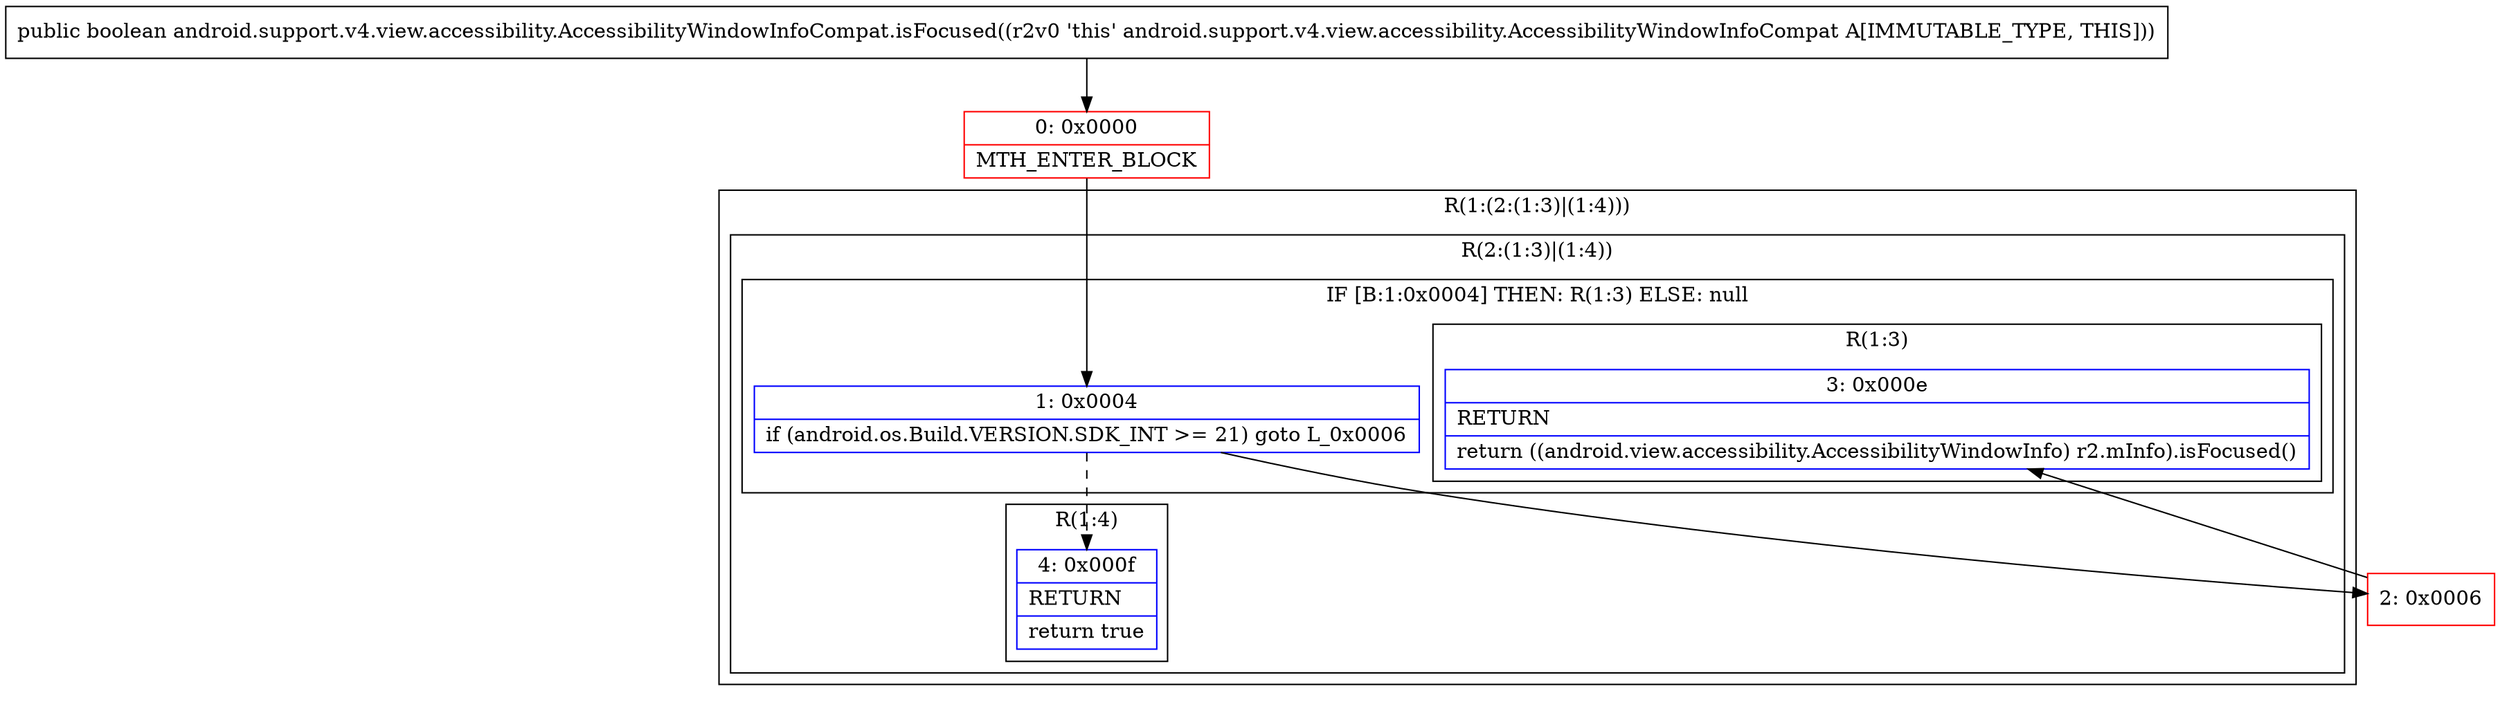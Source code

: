 digraph "CFG forandroid.support.v4.view.accessibility.AccessibilityWindowInfoCompat.isFocused()Z" {
subgraph cluster_Region_1627222742 {
label = "R(1:(2:(1:3)|(1:4)))";
node [shape=record,color=blue];
subgraph cluster_Region_1620117372 {
label = "R(2:(1:3)|(1:4))";
node [shape=record,color=blue];
subgraph cluster_IfRegion_1612606194 {
label = "IF [B:1:0x0004] THEN: R(1:3) ELSE: null";
node [shape=record,color=blue];
Node_1 [shape=record,label="{1\:\ 0x0004|if (android.os.Build.VERSION.SDK_INT \>= 21) goto L_0x0006\l}"];
subgraph cluster_Region_582755353 {
label = "R(1:3)";
node [shape=record,color=blue];
Node_3 [shape=record,label="{3\:\ 0x000e|RETURN\l|return ((android.view.accessibility.AccessibilityWindowInfo) r2.mInfo).isFocused()\l}"];
}
}
subgraph cluster_Region_702318938 {
label = "R(1:4)";
node [shape=record,color=blue];
Node_4 [shape=record,label="{4\:\ 0x000f|RETURN\l|return true\l}"];
}
}
}
Node_0 [shape=record,color=red,label="{0\:\ 0x0000|MTH_ENTER_BLOCK\l}"];
Node_2 [shape=record,color=red,label="{2\:\ 0x0006}"];
MethodNode[shape=record,label="{public boolean android.support.v4.view.accessibility.AccessibilityWindowInfoCompat.isFocused((r2v0 'this' android.support.v4.view.accessibility.AccessibilityWindowInfoCompat A[IMMUTABLE_TYPE, THIS])) }"];
MethodNode -> Node_0;
Node_1 -> Node_2;
Node_1 -> Node_4[style=dashed];
Node_0 -> Node_1;
Node_2 -> Node_3;
}

